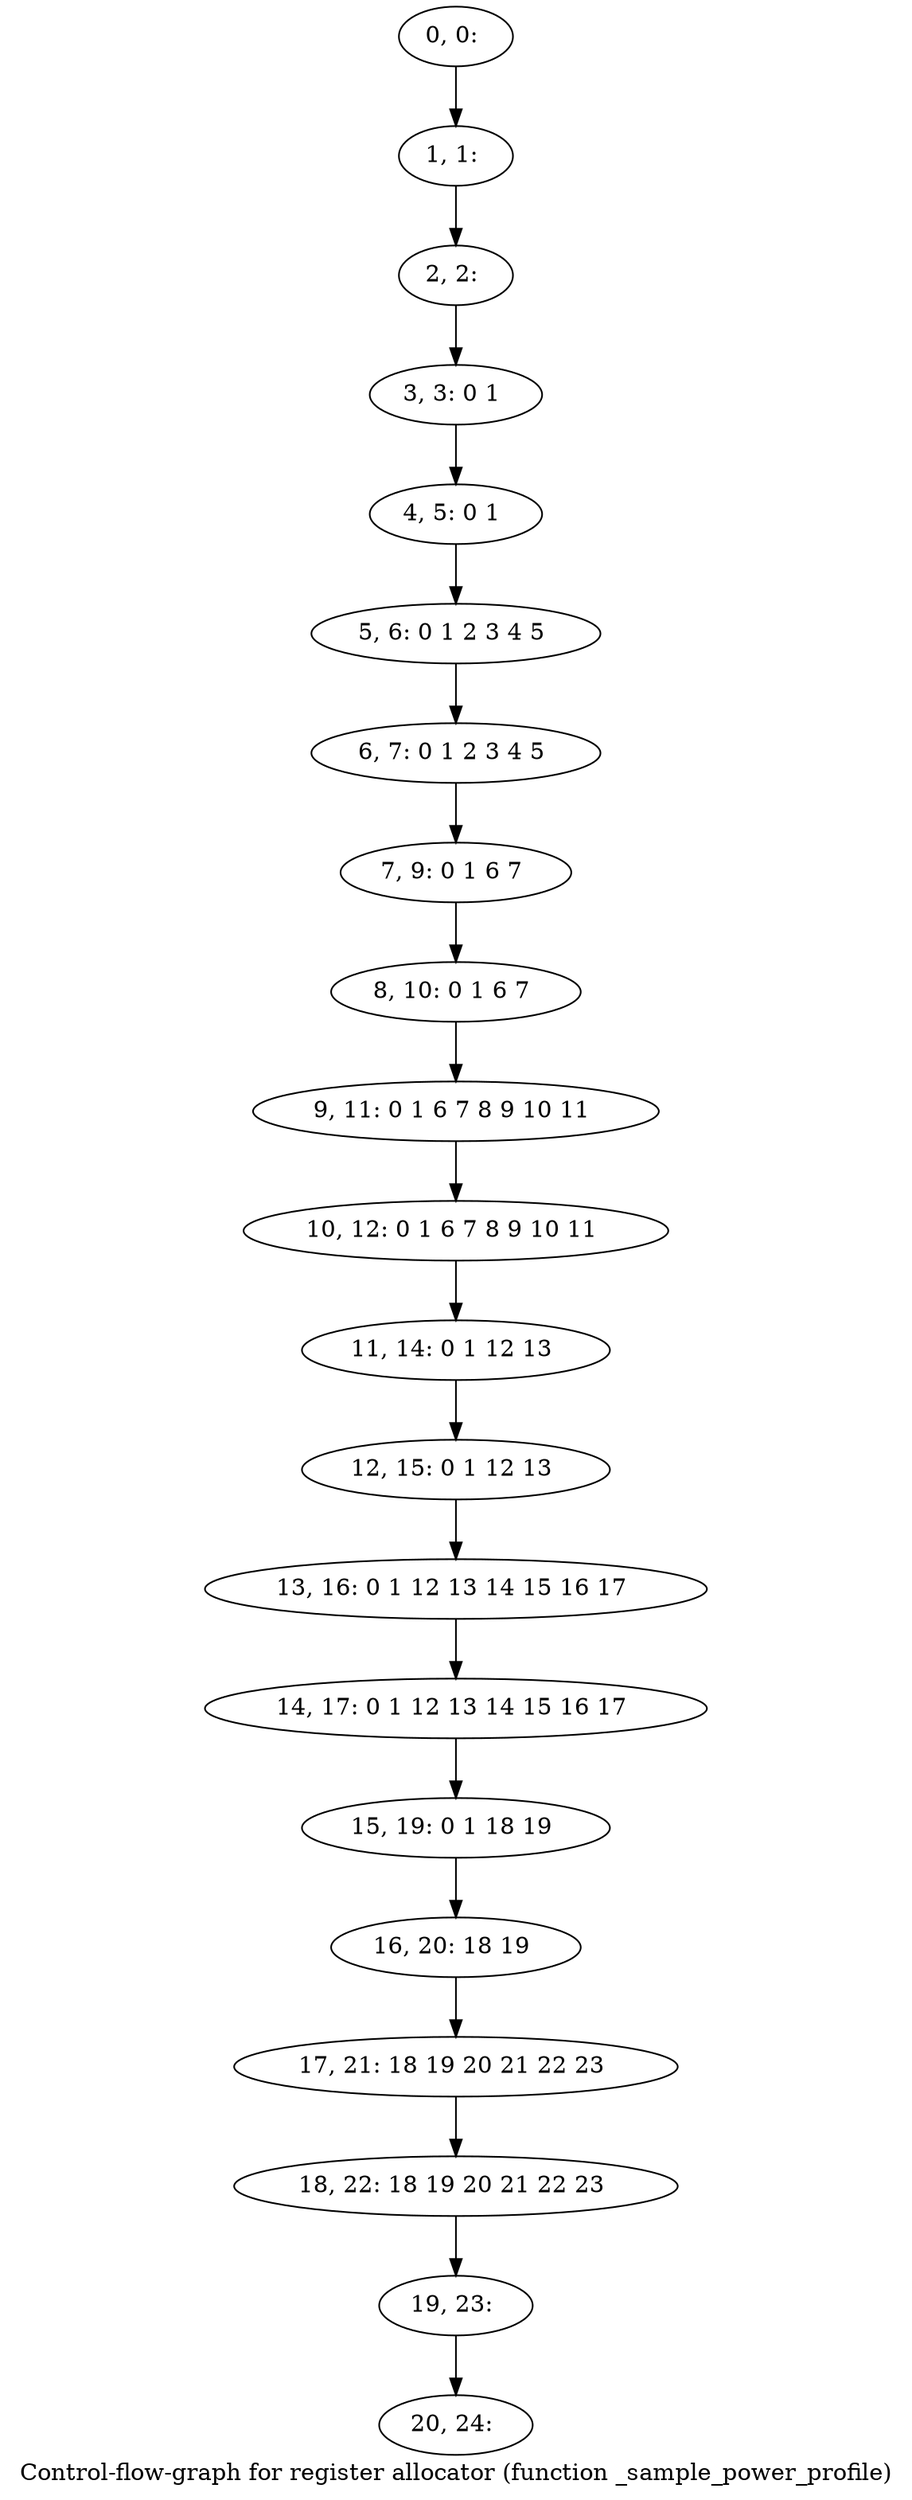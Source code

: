 digraph G {
graph [label="Control-flow-graph for register allocator (function _sample_power_profile)"]
0[label="0, 0: "];
1[label="1, 1: "];
2[label="2, 2: "];
3[label="3, 3: 0 1 "];
4[label="4, 5: 0 1 "];
5[label="5, 6: 0 1 2 3 4 5 "];
6[label="6, 7: 0 1 2 3 4 5 "];
7[label="7, 9: 0 1 6 7 "];
8[label="8, 10: 0 1 6 7 "];
9[label="9, 11: 0 1 6 7 8 9 10 11 "];
10[label="10, 12: 0 1 6 7 8 9 10 11 "];
11[label="11, 14: 0 1 12 13 "];
12[label="12, 15: 0 1 12 13 "];
13[label="13, 16: 0 1 12 13 14 15 16 17 "];
14[label="14, 17: 0 1 12 13 14 15 16 17 "];
15[label="15, 19: 0 1 18 19 "];
16[label="16, 20: 18 19 "];
17[label="17, 21: 18 19 20 21 22 23 "];
18[label="18, 22: 18 19 20 21 22 23 "];
19[label="19, 23: "];
20[label="20, 24: "];
0->1 ;
1->2 ;
2->3 ;
3->4 ;
4->5 ;
5->6 ;
6->7 ;
7->8 ;
8->9 ;
9->10 ;
10->11 ;
11->12 ;
12->13 ;
13->14 ;
14->15 ;
15->16 ;
16->17 ;
17->18 ;
18->19 ;
19->20 ;
}
